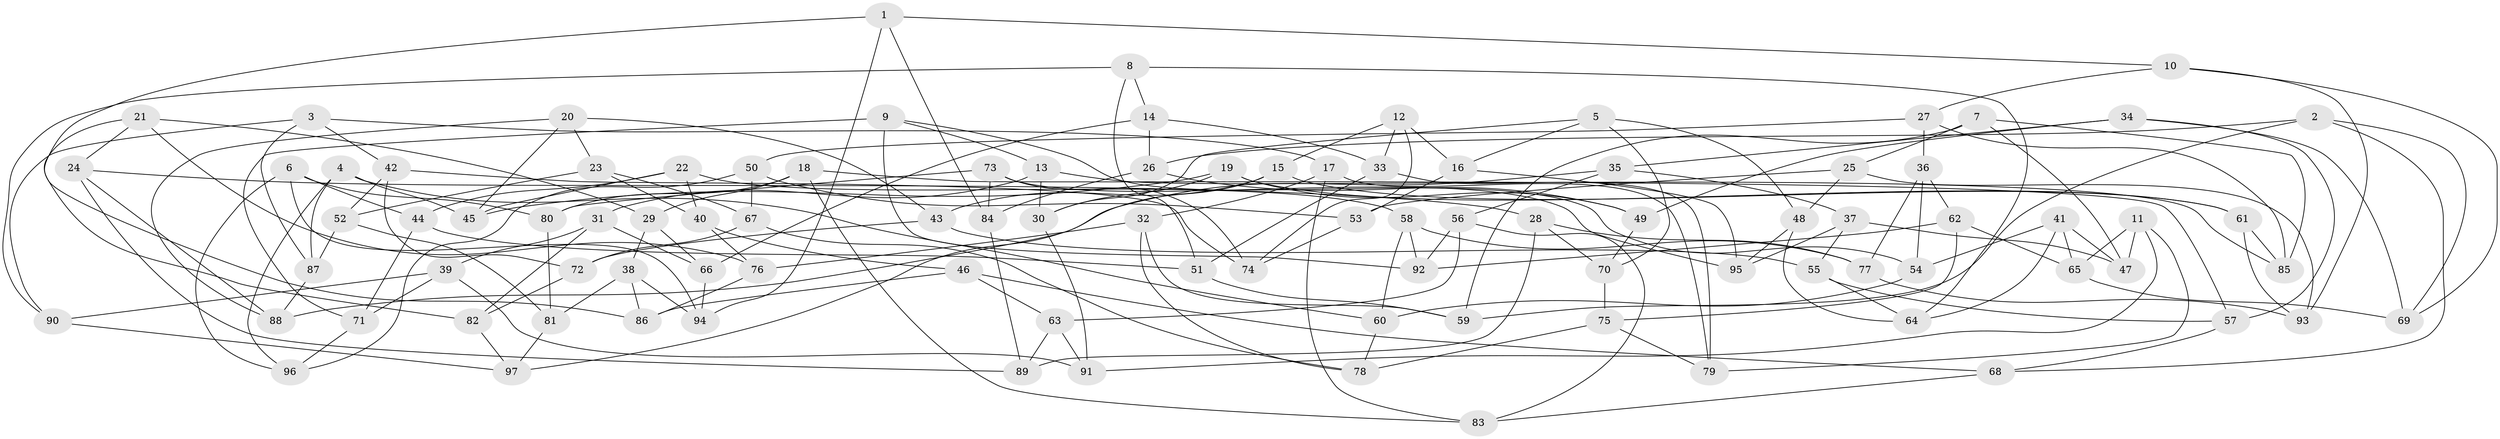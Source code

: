 // coarse degree distribution, {4: 0.20512820512820512, 6: 0.38461538461538464, 8: 0.10256410256410256, 5: 0.07692307692307693, 7: 0.20512820512820512, 3: 0.02564102564102564}
// Generated by graph-tools (version 1.1) at 2025/38/03/04/25 23:38:12]
// undirected, 97 vertices, 194 edges
graph export_dot {
  node [color=gray90,style=filled];
  1;
  2;
  3;
  4;
  5;
  6;
  7;
  8;
  9;
  10;
  11;
  12;
  13;
  14;
  15;
  16;
  17;
  18;
  19;
  20;
  21;
  22;
  23;
  24;
  25;
  26;
  27;
  28;
  29;
  30;
  31;
  32;
  33;
  34;
  35;
  36;
  37;
  38;
  39;
  40;
  41;
  42;
  43;
  44;
  45;
  46;
  47;
  48;
  49;
  50;
  51;
  52;
  53;
  54;
  55;
  56;
  57;
  58;
  59;
  60;
  61;
  62;
  63;
  64;
  65;
  66;
  67;
  68;
  69;
  70;
  71;
  72;
  73;
  74;
  75;
  76;
  77;
  78;
  79;
  80;
  81;
  82;
  83;
  84;
  85;
  86;
  87;
  88;
  89;
  90;
  91;
  92;
  93;
  94;
  95;
  96;
  97;
  1 -- 84;
  1 -- 10;
  1 -- 94;
  1 -- 86;
  2 -- 68;
  2 -- 69;
  2 -- 26;
  2 -- 59;
  3 -- 17;
  3 -- 90;
  3 -- 87;
  3 -- 42;
  4 -- 45;
  4 -- 96;
  4 -- 87;
  4 -- 60;
  5 -- 70;
  5 -- 16;
  5 -- 30;
  5 -- 48;
  6 -- 44;
  6 -- 80;
  6 -- 94;
  6 -- 96;
  7 -- 59;
  7 -- 85;
  7 -- 25;
  7 -- 47;
  8 -- 90;
  8 -- 51;
  8 -- 64;
  8 -- 14;
  9 -- 71;
  9 -- 92;
  9 -- 54;
  9 -- 13;
  10 -- 93;
  10 -- 69;
  10 -- 27;
  11 -- 91;
  11 -- 65;
  11 -- 47;
  11 -- 79;
  12 -- 74;
  12 -- 33;
  12 -- 16;
  12 -- 15;
  13 -- 31;
  13 -- 85;
  13 -- 30;
  14 -- 66;
  14 -- 26;
  14 -- 33;
  15 -- 61;
  15 -- 97;
  15 -- 43;
  16 -- 53;
  16 -- 95;
  17 -- 79;
  17 -- 32;
  17 -- 83;
  18 -- 29;
  18 -- 83;
  18 -- 80;
  18 -- 57;
  19 -- 49;
  19 -- 30;
  19 -- 45;
  19 -- 61;
  20 -- 43;
  20 -- 88;
  20 -- 23;
  20 -- 45;
  21 -- 76;
  21 -- 29;
  21 -- 24;
  21 -- 82;
  22 -- 45;
  22 -- 44;
  22 -- 40;
  22 -- 58;
  23 -- 40;
  23 -- 67;
  23 -- 52;
  24 -- 89;
  24 -- 88;
  24 -- 28;
  25 -- 48;
  25 -- 93;
  25 -- 53;
  26 -- 49;
  26 -- 84;
  27 -- 36;
  27 -- 85;
  27 -- 50;
  28 -- 77;
  28 -- 70;
  28 -- 89;
  29 -- 66;
  29 -- 38;
  30 -- 91;
  31 -- 82;
  31 -- 39;
  31 -- 66;
  32 -- 76;
  32 -- 59;
  32 -- 78;
  33 -- 51;
  33 -- 79;
  34 -- 57;
  34 -- 69;
  34 -- 49;
  34 -- 35;
  35 -- 56;
  35 -- 88;
  35 -- 37;
  36 -- 77;
  36 -- 54;
  36 -- 62;
  37 -- 95;
  37 -- 55;
  37 -- 47;
  38 -- 86;
  38 -- 94;
  38 -- 81;
  39 -- 90;
  39 -- 71;
  39 -- 91;
  40 -- 76;
  40 -- 46;
  41 -- 47;
  41 -- 65;
  41 -- 64;
  41 -- 54;
  42 -- 72;
  42 -- 52;
  42 -- 74;
  43 -- 55;
  43 -- 72;
  44 -- 71;
  44 -- 51;
  46 -- 86;
  46 -- 63;
  46 -- 68;
  48 -- 64;
  48 -- 95;
  49 -- 70;
  50 -- 53;
  50 -- 67;
  50 -- 96;
  51 -- 59;
  52 -- 87;
  52 -- 81;
  53 -- 74;
  54 -- 60;
  55 -- 64;
  55 -- 57;
  56 -- 92;
  56 -- 63;
  56 -- 83;
  57 -- 68;
  58 -- 92;
  58 -- 60;
  58 -- 77;
  60 -- 78;
  61 -- 85;
  61 -- 93;
  62 -- 75;
  62 -- 65;
  62 -- 92;
  63 -- 91;
  63 -- 89;
  65 -- 69;
  66 -- 94;
  67 -- 72;
  67 -- 78;
  68 -- 83;
  70 -- 75;
  71 -- 96;
  72 -- 82;
  73 -- 95;
  73 -- 80;
  73 -- 74;
  73 -- 84;
  75 -- 78;
  75 -- 79;
  76 -- 86;
  77 -- 93;
  80 -- 81;
  81 -- 97;
  82 -- 97;
  84 -- 89;
  87 -- 88;
  90 -- 97;
}
